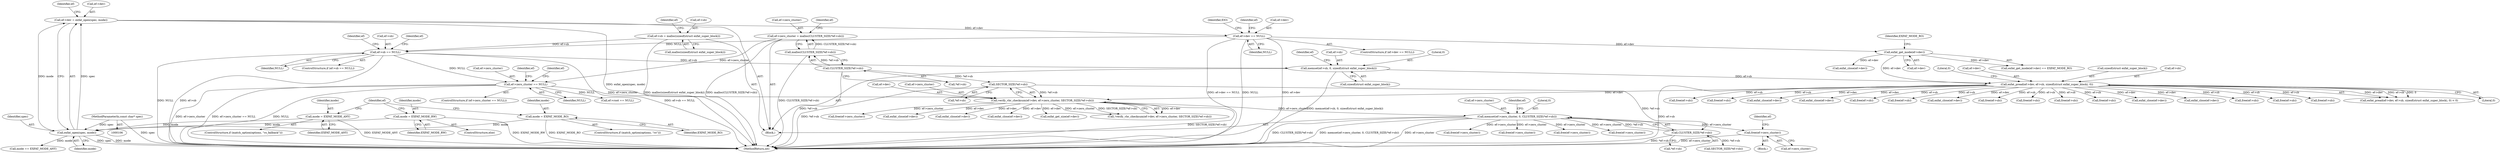 digraph "0_exfat_2e86ae5f81da11f11673d0546efb525af02b7786@API" {
"1000463" [label="(Call,free(ef->zero_cluster))"];
"1000392" [label="(Call,memset(ef->zero_cluster, 0, CLUSTER_SIZE(*ef->sb)))"];
"1000364" [label="(Call,verify_vbr_checksum(ef->dev, ef->zero_cluster, SECTOR_SIZE(*ef->sb)))"];
"1000213" [label="(Call,exfat_pread(ef->dev, ef->sb, sizeof(struct exfat_super_block), 0))"];
"1000159" [label="(Call,exfat_get_mode(ef->dev))"];
"1000149" [label="(Call,ef->dev == NULL)"];
"1000141" [label="(Call,ef->dev = exfat_open(spec, mode))"];
"1000145" [label="(Call,exfat_open(spec, mode))"];
"1000108" [label="(MethodParameterIn,const char* spec)"];
"1000138" [label="(Call,mode = EXFAT_MODE_RW)"];
"1000126" [label="(Call,mode = EXFAT_MODE_RO)"];
"1000134" [label="(Call,mode = EXFAT_MODE_ANY)"];
"1000204" [label="(Call,memset(ef->sb, 0, sizeof(struct exfat_super_block)))"];
"1000189" [label="(Call,ef->sb == NULL)"];
"1000181" [label="(Call,ef->sb = malloc(sizeof(struct exfat_super_block)))"];
"1000343" [label="(Call,ef->zero_cluster == NULL)"];
"1000332" [label="(Call,ef->zero_cluster = malloc(CLUSTER_SIZE(*ef->sb)))"];
"1000336" [label="(Call,malloc(CLUSTER_SIZE(*ef->sb)))"];
"1000337" [label="(Call,CLUSTER_SIZE(*ef->sb))"];
"1000371" [label="(Call,SECTOR_SIZE(*ef->sb))"];
"1000397" [label="(Call,CLUSTER_SIZE(*ef->sb))"];
"1000309" [label="(Call,exfat_close(ef->dev))"];
"1000146" [label="(Identifier,spec)"];
"1000145" [label="(Call,exfat_open(spec, mode))"];
"1000333" [label="(Call,ef->zero_cluster)"];
"1000332" [label="(Call,ef->zero_cluster = malloc(CLUSTER_SIZE(*ef->sb)))"];
"1000193" [label="(Identifier,NULL)"];
"1000150" [label="(Call,ef->dev)"];
"1000364" [label="(Call,verify_vbr_checksum(ef->dev, ef->zero_cluster, SECTOR_SIZE(*ef->sb)))"];
"1000163" [label="(Identifier,EXFAT_MODE_RO)"];
"1000166" [label="(Call,mode == EXFAT_MODE_ANY)"];
"1000181" [label="(Call,ef->sb = malloc(sizeof(struct exfat_super_block)))"];
"1000134" [label="(Call,mode = EXFAT_MODE_ANY)"];
"1000190" [label="(Call,ef->sb)"];
"1000159" [label="(Call,exfat_get_mode(ef->dev))"];
"1000343" [label="(Call,ef->zero_cluster == NULL)"];
"1000512" [label="(Call,ef->root == NULL)"];
"1000225" [label="(Call,exfat_close(ef->dev))"];
"1000254" [label="(Call,free(ef->sb))"];
"1000188" [label="(ControlStructure,if (ef->sb == NULL))"];
"1000158" [label="(Call,exfat_get_mode(ef->dev) == EXFAT_MODE_RO)"];
"1000351" [label="(Identifier,ef)"];
"1000447" [label="(Call,free(ef->sb))"];
"1000213" [label="(Call,exfat_pread(ef->dev, ef->sb, sizeof(struct exfat_super_block), 0))"];
"1000215" [label="(Identifier,ef)"];
"1000205" [label="(Call,ef->sb)"];
"1000139" [label="(Identifier,mode)"];
"1000499" [label="(Call,exfat_get_size(ef->dev))"];
"1000336" [label="(Call,malloc(CLUSTER_SIZE(*ef->sb)))"];
"1000347" [label="(Identifier,NULL)"];
"1000130" [label="(ControlStructure,if (match_option(options, \"ro_fallback\")))"];
"1000283" [label="(Call,free(ef->sb))"];
"1000398" [label="(Call,*ef->sb)"];
"1000462" [label="(Block,)"];
"1000212" [label="(Call,exfat_pread(ef->dev, ef->sb, sizeof(struct exfat_super_block), 0) < 0)"];
"1000393" [label="(Call,ef->zero_cluster)"];
"1000189" [label="(Call,ef->sb == NULL)"];
"1000222" [label="(Literal,0)"];
"1000423" [label="(Call,free(ef->zero_cluster))"];
"1000526" [label="(Call,free(ef->sb))"];
"1000206" [label="(Identifier,ef)"];
"1000338" [label="(Call,*ef->sb)"];
"1000147" [label="(Identifier,mode)"];
"1000138" [label="(Call,mode = EXFAT_MODE_RW)"];
"1000108" [label="(MethodParameterIn,const char* spec)"];
"1000229" [label="(Call,free(ef->sb))"];
"1000223" [label="(Literal,0)"];
"1000363" [label="(Call,!verify_vbr_checksum(ef->dev, ef->zero_cluster, SECTOR_SIZE(*ef->sb)))"];
"1000349" [label="(Call,exfat_close(ef->dev))"];
"1000153" [label="(Identifier,NULL)"];
"1000518" [label="(Call,free(ef->zero_cluster))"];
"1000377" [label="(Call,free(ef->zero_cluster))"];
"1000156" [label="(Identifier,EIO)"];
"1000110" [label="(Block,)"];
"1000371" [label="(Call,SECTOR_SIZE(*ef->sb))"];
"1000368" [label="(Call,ef->zero_cluster)"];
"1000182" [label="(Call,ef->sb)"];
"1000427" [label="(Call,exfat_close(ef->dev))"];
"1000469" [label="(Identifier,ef)"];
"1000344" [label="(Call,ef->zero_cluster)"];
"1000140" [label="(Identifier,EXFAT_MODE_RW)"];
"1000185" [label="(Call,malloc(sizeof(struct exfat_super_block)))"];
"1000209" [label="(Call,sizeof(struct exfat_super_block))"];
"1000372" [label="(Call,*ef->sb)"];
"1000161" [label="(Identifier,ef)"];
"1000137" [label="(ControlStructure,else)"];
"1000342" [label="(ControlStructure,if (ef->zero_cluster == NULL))"];
"1000122" [label="(ControlStructure,if (match_option(options, \"ro\")))"];
"1000408" [label="(Identifier,ef)"];
"1000603" [label="(Call,free(ef->zero_cluster))"];
"1000204" [label="(Call,memset(ef->sb, 0, sizeof(struct exfat_super_block)))"];
"1000136" [label="(Identifier,EXFAT_MODE_ANY)"];
"1000143" [label="(Identifier,ef)"];
"1000381" [label="(Call,exfat_close(ef->dev))"];
"1000214" [label="(Call,ef->dev)"];
"1000195" [label="(Call,exfat_close(ef->dev))"];
"1000208" [label="(Literal,0)"];
"1000128" [label="(Identifier,EXFAT_MODE_RO)"];
"1000463" [label="(Call,free(ef->zero_cluster))"];
"1000397" [label="(Call,CLUSTER_SIZE(*ef->sb))"];
"1000191" [label="(Identifier,ef)"];
"1000365" [label="(Call,ef->dev)"];
"1000149" [label="(Call,ef->dev == NULL)"];
"1000151" [label="(Identifier,ef)"];
"1000272" [label="(Call,exfat_close(ef->dev))"];
"1000141" [label="(Call,ef->dev = exfat_open(spec, mode))"];
"1000366" [label="(Identifier,ef)"];
"1000160" [label="(Call,ef->dev)"];
"1000698" [label="(Call,free(ef->sb))"];
"1000142" [label="(Call,ef->dev)"];
"1000690" [label="(Call,free(ef->zero_cluster))"];
"1000353" [label="(Call,free(ef->sb))"];
"1000705" [label="(MethodReturn,int)"];
"1000467" [label="(Call,exfat_close(ef->dev))"];
"1000197" [label="(Identifier,ef)"];
"1000250" [label="(Call,exfat_close(ef->dev))"];
"1000385" [label="(Call,free(ef->sb))"];
"1000611" [label="(Call,free(ef->sb))"];
"1000494" [label="(Call,SECTOR_SIZE(*ef->sb))"];
"1000126" [label="(Call,mode = EXFAT_MODE_RO)"];
"1000325" [label="(Call,free(ef->sb))"];
"1000127" [label="(Identifier,mode)"];
"1000148" [label="(ControlStructure,if (ef->dev == NULL))"];
"1000478" [label="(Call,free(ef->sb))"];
"1000135" [label="(Identifier,mode)"];
"1000396" [label="(Literal,0)"];
"1000220" [label="(Call,sizeof(struct exfat_super_block))"];
"1000464" [label="(Call,ef->zero_cluster)"];
"1000337" [label="(Call,CLUSTER_SIZE(*ef->sb))"];
"1000345" [label="(Identifier,ef)"];
"1000392" [label="(Call,memset(ef->zero_cluster, 0, CLUSTER_SIZE(*ef->sb)))"];
"1000217" [label="(Call,ef->sb)"];
"1000463" -> "1000462"  [label="AST: "];
"1000463" -> "1000464"  [label="CFG: "];
"1000464" -> "1000463"  [label="AST: "];
"1000469" -> "1000463"  [label="CFG: "];
"1000463" -> "1000705"  [label="DDG: ef->zero_cluster"];
"1000392" -> "1000463"  [label="DDG: ef->zero_cluster"];
"1000392" -> "1000110"  [label="AST: "];
"1000392" -> "1000397"  [label="CFG: "];
"1000393" -> "1000392"  [label="AST: "];
"1000396" -> "1000392"  [label="AST: "];
"1000397" -> "1000392"  [label="AST: "];
"1000408" -> "1000392"  [label="CFG: "];
"1000392" -> "1000705"  [label="DDG: CLUSTER_SIZE(*ef->sb)"];
"1000392" -> "1000705"  [label="DDG: memset(ef->zero_cluster, 0, CLUSTER_SIZE(*ef->sb))"];
"1000392" -> "1000705"  [label="DDG: ef->zero_cluster"];
"1000364" -> "1000392"  [label="DDG: ef->zero_cluster"];
"1000397" -> "1000392"  [label="DDG: *ef->sb"];
"1000392" -> "1000423"  [label="DDG: ef->zero_cluster"];
"1000392" -> "1000518"  [label="DDG: ef->zero_cluster"];
"1000392" -> "1000603"  [label="DDG: ef->zero_cluster"];
"1000392" -> "1000690"  [label="DDG: ef->zero_cluster"];
"1000364" -> "1000363"  [label="AST: "];
"1000364" -> "1000371"  [label="CFG: "];
"1000365" -> "1000364"  [label="AST: "];
"1000368" -> "1000364"  [label="AST: "];
"1000371" -> "1000364"  [label="AST: "];
"1000363" -> "1000364"  [label="CFG: "];
"1000364" -> "1000705"  [label="DDG: SECTOR_SIZE(*ef->sb)"];
"1000364" -> "1000363"  [label="DDG: ef->dev"];
"1000364" -> "1000363"  [label="DDG: ef->zero_cluster"];
"1000364" -> "1000363"  [label="DDG: SECTOR_SIZE(*ef->sb)"];
"1000213" -> "1000364"  [label="DDG: ef->dev"];
"1000343" -> "1000364"  [label="DDG: ef->zero_cluster"];
"1000371" -> "1000364"  [label="DDG: *ef->sb"];
"1000364" -> "1000377"  [label="DDG: ef->zero_cluster"];
"1000364" -> "1000381"  [label="DDG: ef->dev"];
"1000364" -> "1000427"  [label="DDG: ef->dev"];
"1000364" -> "1000467"  [label="DDG: ef->dev"];
"1000364" -> "1000499"  [label="DDG: ef->dev"];
"1000213" -> "1000212"  [label="AST: "];
"1000213" -> "1000222"  [label="CFG: "];
"1000214" -> "1000213"  [label="AST: "];
"1000217" -> "1000213"  [label="AST: "];
"1000220" -> "1000213"  [label="AST: "];
"1000222" -> "1000213"  [label="AST: "];
"1000223" -> "1000213"  [label="CFG: "];
"1000213" -> "1000705"  [label="DDG: ef->sb"];
"1000213" -> "1000212"  [label="DDG: ef->dev"];
"1000213" -> "1000212"  [label="DDG: ef->sb"];
"1000213" -> "1000212"  [label="DDG: 0"];
"1000159" -> "1000213"  [label="DDG: ef->dev"];
"1000204" -> "1000213"  [label="DDG: ef->sb"];
"1000213" -> "1000225"  [label="DDG: ef->dev"];
"1000213" -> "1000229"  [label="DDG: ef->sb"];
"1000213" -> "1000250"  [label="DDG: ef->dev"];
"1000213" -> "1000254"  [label="DDG: ef->sb"];
"1000213" -> "1000272"  [label="DDG: ef->dev"];
"1000213" -> "1000283"  [label="DDG: ef->sb"];
"1000213" -> "1000309"  [label="DDG: ef->dev"];
"1000213" -> "1000325"  [label="DDG: ef->sb"];
"1000213" -> "1000349"  [label="DDG: ef->dev"];
"1000213" -> "1000353"  [label="DDG: ef->sb"];
"1000213" -> "1000385"  [label="DDG: ef->sb"];
"1000213" -> "1000447"  [label="DDG: ef->sb"];
"1000213" -> "1000478"  [label="DDG: ef->sb"];
"1000213" -> "1000526"  [label="DDG: ef->sb"];
"1000213" -> "1000611"  [label="DDG: ef->sb"];
"1000213" -> "1000698"  [label="DDG: ef->sb"];
"1000159" -> "1000158"  [label="AST: "];
"1000159" -> "1000160"  [label="CFG: "];
"1000160" -> "1000159"  [label="AST: "];
"1000163" -> "1000159"  [label="CFG: "];
"1000159" -> "1000158"  [label="DDG: ef->dev"];
"1000149" -> "1000159"  [label="DDG: ef->dev"];
"1000159" -> "1000195"  [label="DDG: ef->dev"];
"1000149" -> "1000148"  [label="AST: "];
"1000149" -> "1000153"  [label="CFG: "];
"1000150" -> "1000149"  [label="AST: "];
"1000153" -> "1000149"  [label="AST: "];
"1000156" -> "1000149"  [label="CFG: "];
"1000161" -> "1000149"  [label="CFG: "];
"1000149" -> "1000705"  [label="DDG: ef->dev == NULL"];
"1000149" -> "1000705"  [label="DDG: NULL"];
"1000149" -> "1000705"  [label="DDG: ef->dev"];
"1000141" -> "1000149"  [label="DDG: ef->dev"];
"1000149" -> "1000189"  [label="DDG: NULL"];
"1000141" -> "1000110"  [label="AST: "];
"1000141" -> "1000145"  [label="CFG: "];
"1000142" -> "1000141"  [label="AST: "];
"1000145" -> "1000141"  [label="AST: "];
"1000151" -> "1000141"  [label="CFG: "];
"1000141" -> "1000705"  [label="DDG: exfat_open(spec, mode)"];
"1000145" -> "1000141"  [label="DDG: spec"];
"1000145" -> "1000141"  [label="DDG: mode"];
"1000145" -> "1000147"  [label="CFG: "];
"1000146" -> "1000145"  [label="AST: "];
"1000147" -> "1000145"  [label="AST: "];
"1000145" -> "1000705"  [label="DDG: spec"];
"1000145" -> "1000705"  [label="DDG: mode"];
"1000108" -> "1000145"  [label="DDG: spec"];
"1000138" -> "1000145"  [label="DDG: mode"];
"1000126" -> "1000145"  [label="DDG: mode"];
"1000134" -> "1000145"  [label="DDG: mode"];
"1000145" -> "1000166"  [label="DDG: mode"];
"1000108" -> "1000106"  [label="AST: "];
"1000108" -> "1000705"  [label="DDG: spec"];
"1000138" -> "1000137"  [label="AST: "];
"1000138" -> "1000140"  [label="CFG: "];
"1000139" -> "1000138"  [label="AST: "];
"1000140" -> "1000138"  [label="AST: "];
"1000143" -> "1000138"  [label="CFG: "];
"1000138" -> "1000705"  [label="DDG: EXFAT_MODE_RW"];
"1000126" -> "1000122"  [label="AST: "];
"1000126" -> "1000128"  [label="CFG: "];
"1000127" -> "1000126"  [label="AST: "];
"1000128" -> "1000126"  [label="AST: "];
"1000143" -> "1000126"  [label="CFG: "];
"1000126" -> "1000705"  [label="DDG: EXFAT_MODE_RO"];
"1000134" -> "1000130"  [label="AST: "];
"1000134" -> "1000136"  [label="CFG: "];
"1000135" -> "1000134"  [label="AST: "];
"1000136" -> "1000134"  [label="AST: "];
"1000143" -> "1000134"  [label="CFG: "];
"1000134" -> "1000705"  [label="DDG: EXFAT_MODE_ANY"];
"1000204" -> "1000110"  [label="AST: "];
"1000204" -> "1000209"  [label="CFG: "];
"1000205" -> "1000204"  [label="AST: "];
"1000208" -> "1000204"  [label="AST: "];
"1000209" -> "1000204"  [label="AST: "];
"1000215" -> "1000204"  [label="CFG: "];
"1000204" -> "1000705"  [label="DDG: memset(ef->sb, 0, sizeof(struct exfat_super_block))"];
"1000189" -> "1000204"  [label="DDG: ef->sb"];
"1000189" -> "1000188"  [label="AST: "];
"1000189" -> "1000193"  [label="CFG: "];
"1000190" -> "1000189"  [label="AST: "];
"1000193" -> "1000189"  [label="AST: "];
"1000197" -> "1000189"  [label="CFG: "];
"1000206" -> "1000189"  [label="CFG: "];
"1000189" -> "1000705"  [label="DDG: ef->sb"];
"1000189" -> "1000705"  [label="DDG: ef->sb == NULL"];
"1000189" -> "1000705"  [label="DDG: NULL"];
"1000181" -> "1000189"  [label="DDG: ef->sb"];
"1000189" -> "1000343"  [label="DDG: NULL"];
"1000181" -> "1000110"  [label="AST: "];
"1000181" -> "1000185"  [label="CFG: "];
"1000182" -> "1000181"  [label="AST: "];
"1000185" -> "1000181"  [label="AST: "];
"1000191" -> "1000181"  [label="CFG: "];
"1000181" -> "1000705"  [label="DDG: malloc(sizeof(struct exfat_super_block))"];
"1000343" -> "1000342"  [label="AST: "];
"1000343" -> "1000347"  [label="CFG: "];
"1000344" -> "1000343"  [label="AST: "];
"1000347" -> "1000343"  [label="AST: "];
"1000351" -> "1000343"  [label="CFG: "];
"1000366" -> "1000343"  [label="CFG: "];
"1000343" -> "1000705"  [label="DDG: ef->zero_cluster"];
"1000343" -> "1000705"  [label="DDG: ef->zero_cluster == NULL"];
"1000343" -> "1000705"  [label="DDG: NULL"];
"1000332" -> "1000343"  [label="DDG: ef->zero_cluster"];
"1000343" -> "1000512"  [label="DDG: NULL"];
"1000332" -> "1000110"  [label="AST: "];
"1000332" -> "1000336"  [label="CFG: "];
"1000333" -> "1000332"  [label="AST: "];
"1000336" -> "1000332"  [label="AST: "];
"1000345" -> "1000332"  [label="CFG: "];
"1000332" -> "1000705"  [label="DDG: malloc(CLUSTER_SIZE(*ef->sb))"];
"1000336" -> "1000332"  [label="DDG: CLUSTER_SIZE(*ef->sb)"];
"1000336" -> "1000337"  [label="CFG: "];
"1000337" -> "1000336"  [label="AST: "];
"1000336" -> "1000705"  [label="DDG: CLUSTER_SIZE(*ef->sb)"];
"1000337" -> "1000336"  [label="DDG: *ef->sb"];
"1000337" -> "1000338"  [label="CFG: "];
"1000338" -> "1000337"  [label="AST: "];
"1000337" -> "1000705"  [label="DDG: *ef->sb"];
"1000337" -> "1000371"  [label="DDG: *ef->sb"];
"1000371" -> "1000372"  [label="CFG: "];
"1000372" -> "1000371"  [label="AST: "];
"1000371" -> "1000705"  [label="DDG: *ef->sb"];
"1000371" -> "1000397"  [label="DDG: *ef->sb"];
"1000397" -> "1000398"  [label="CFG: "];
"1000398" -> "1000397"  [label="AST: "];
"1000397" -> "1000705"  [label="DDG: *ef->sb"];
"1000397" -> "1000494"  [label="DDG: *ef->sb"];
}
